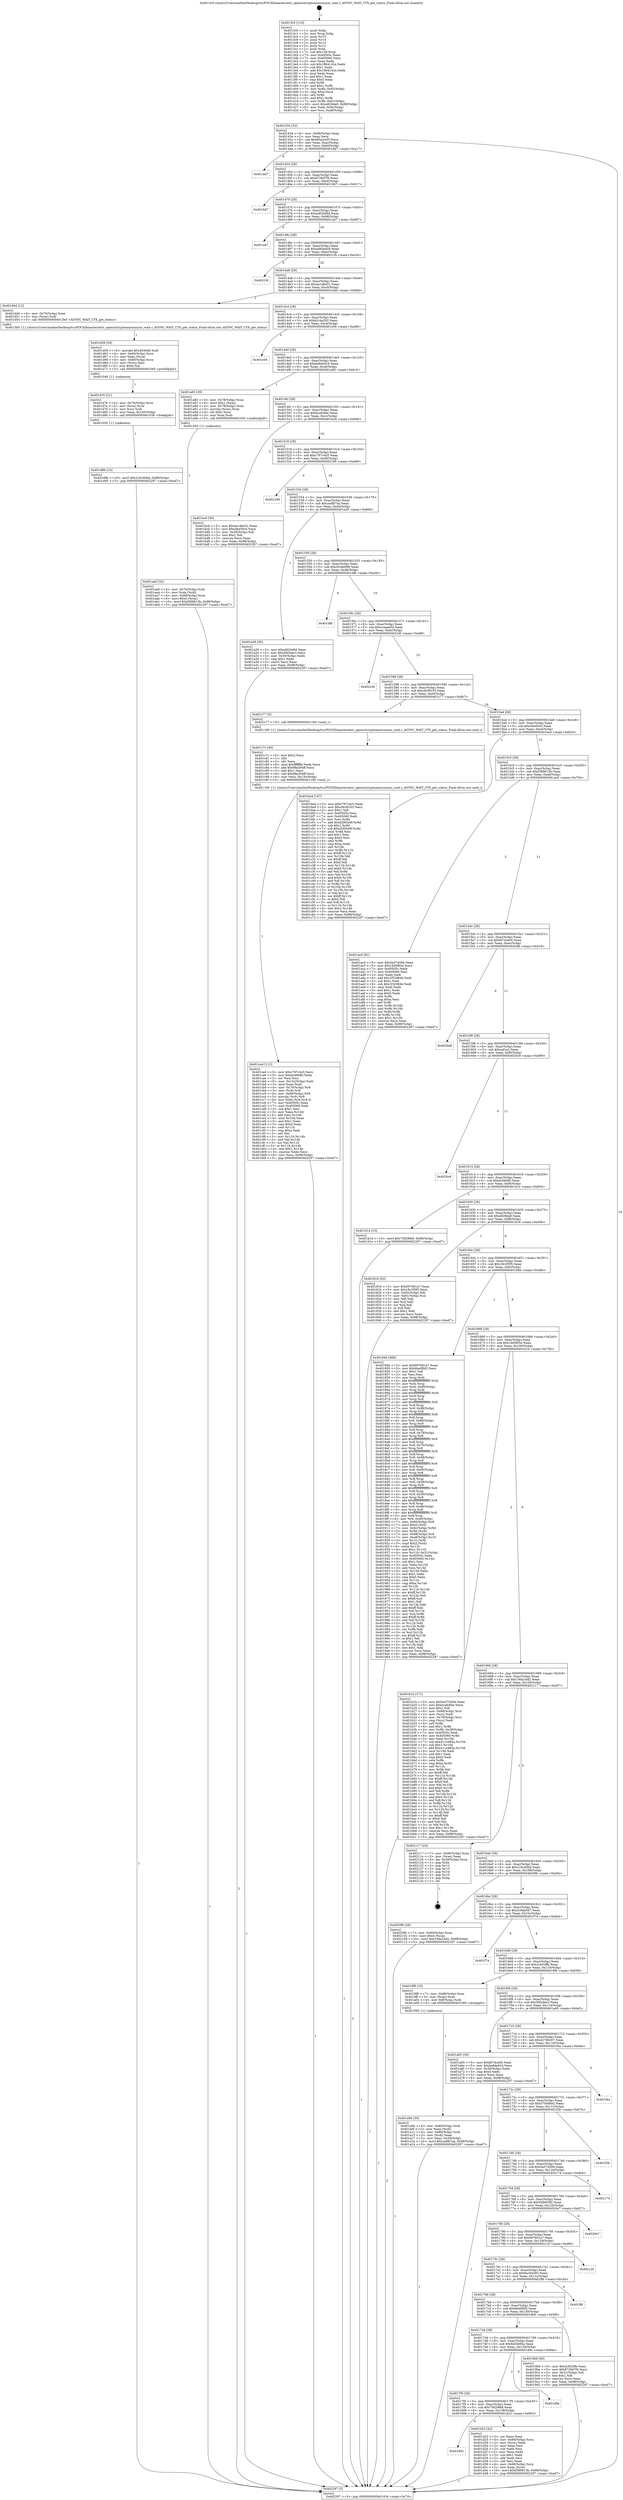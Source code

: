 digraph "0x4013c0" {
  label = "0x4013c0 (/mnt/c/Users/mathe/Desktop/tcc/POCII/binaries/extr_opensslcryptoasyncasync_wait.c_ASYNC_WAIT_CTX_get_status_Final-ollvm.out::main(0))"
  labelloc = "t"
  node[shape=record]

  Entry [label="",width=0.3,height=0.3,shape=circle,fillcolor=black,style=filled]
  "0x401434" [label="{
     0x401434 [32]\l
     | [instrs]\l
     &nbsp;&nbsp;0x401434 \<+6\>: mov -0x98(%rbp),%eax\l
     &nbsp;&nbsp;0x40143a \<+2\>: mov %eax,%ecx\l
     &nbsp;&nbsp;0x40143c \<+6\>: sub $0x80a2cef3,%ecx\l
     &nbsp;&nbsp;0x401442 \<+6\>: mov %eax,-0xac(%rbp)\l
     &nbsp;&nbsp;0x401448 \<+6\>: mov %ecx,-0xb0(%rbp)\l
     &nbsp;&nbsp;0x40144e \<+6\>: je 0000000000401dd7 \<main+0xa17\>\l
  }"]
  "0x401dd7" [label="{
     0x401dd7\l
  }", style=dashed]
  "0x401454" [label="{
     0x401454 [28]\l
     | [instrs]\l
     &nbsp;&nbsp;0x401454 \<+5\>: jmp 0000000000401459 \<main+0x99\>\l
     &nbsp;&nbsp;0x401459 \<+6\>: mov -0xac(%rbp),%eax\l
     &nbsp;&nbsp;0x40145f \<+5\>: sub $0x8728d7f4,%eax\l
     &nbsp;&nbsp;0x401464 \<+6\>: mov %eax,-0xb4(%rbp)\l
     &nbsp;&nbsp;0x40146a \<+6\>: je 00000000004019d7 \<main+0x617\>\l
  }"]
  Exit [label="",width=0.3,height=0.3,shape=circle,fillcolor=black,style=filled,peripheries=2]
  "0x4019d7" [label="{
     0x4019d7\l
  }", style=dashed]
  "0x401470" [label="{
     0x401470 [28]\l
     | [instrs]\l
     &nbsp;&nbsp;0x401470 \<+5\>: jmp 0000000000401475 \<main+0xb5\>\l
     &nbsp;&nbsp;0x401475 \<+6\>: mov -0xac(%rbp),%eax\l
     &nbsp;&nbsp;0x40147b \<+5\>: sub $0xa4f20d9d,%eax\l
     &nbsp;&nbsp;0x401480 \<+6\>: mov %eax,-0xb8(%rbp)\l
     &nbsp;&nbsp;0x401486 \<+6\>: je 0000000000401a47 \<main+0x687\>\l
  }"]
  "0x401d8b" [label="{
     0x401d8b [15]\l
     | [instrs]\l
     &nbsp;&nbsp;0x401d8b \<+10\>: movl $0x216c46bd,-0x98(%rbp)\l
     &nbsp;&nbsp;0x401d95 \<+5\>: jmp 0000000000402297 \<main+0xed7\>\l
  }"]
  "0x401a47" [label="{
     0x401a47\l
  }", style=dashed]
  "0x40148c" [label="{
     0x40148c [28]\l
     | [instrs]\l
     &nbsp;&nbsp;0x40148c \<+5\>: jmp 0000000000401491 \<main+0xd1\>\l
     &nbsp;&nbsp;0x401491 \<+6\>: mov -0xac(%rbp),%eax\l
     &nbsp;&nbsp;0x401497 \<+5\>: sub $0xad93e4c9,%eax\l
     &nbsp;&nbsp;0x40149c \<+6\>: mov %eax,-0xbc(%rbp)\l
     &nbsp;&nbsp;0x4014a2 \<+6\>: je 00000000004021f4 \<main+0xe34\>\l
  }"]
  "0x401d76" [label="{
     0x401d76 [21]\l
     | [instrs]\l
     &nbsp;&nbsp;0x401d76 \<+4\>: mov -0x70(%rbp),%rcx\l
     &nbsp;&nbsp;0x401d7a \<+3\>: mov (%rcx),%rcx\l
     &nbsp;&nbsp;0x401d7d \<+3\>: mov %rcx,%rdi\l
     &nbsp;&nbsp;0x401d80 \<+6\>: mov %eax,-0x140(%rbp)\l
     &nbsp;&nbsp;0x401d86 \<+5\>: call 0000000000401030 \<free@plt\>\l
     | [calls]\l
     &nbsp;&nbsp;0x401030 \{1\} (unknown)\l
  }"]
  "0x4021f4" [label="{
     0x4021f4\l
  }", style=dashed]
  "0x4014a8" [label="{
     0x4014a8 [28]\l
     | [instrs]\l
     &nbsp;&nbsp;0x4014a8 \<+5\>: jmp 00000000004014ad \<main+0xed\>\l
     &nbsp;&nbsp;0x4014ad \<+6\>: mov -0xac(%rbp),%eax\l
     &nbsp;&nbsp;0x4014b3 \<+5\>: sub $0xae1dbe51,%eax\l
     &nbsp;&nbsp;0x4014b8 \<+6\>: mov %eax,-0xc0(%rbp)\l
     &nbsp;&nbsp;0x4014be \<+6\>: je 0000000000401d4d \<main+0x98d\>\l
  }"]
  "0x401d59" [label="{
     0x401d59 [29]\l
     | [instrs]\l
     &nbsp;&nbsp;0x401d59 \<+10\>: movabs $0x4030d6,%rdi\l
     &nbsp;&nbsp;0x401d63 \<+4\>: mov -0x60(%rbp),%rcx\l
     &nbsp;&nbsp;0x401d67 \<+2\>: mov %eax,(%rcx)\l
     &nbsp;&nbsp;0x401d69 \<+4\>: mov -0x60(%rbp),%rcx\l
     &nbsp;&nbsp;0x401d6d \<+2\>: mov (%rcx),%esi\l
     &nbsp;&nbsp;0x401d6f \<+2\>: mov $0x0,%al\l
     &nbsp;&nbsp;0x401d71 \<+5\>: call 0000000000401040 \<printf@plt\>\l
     | [calls]\l
     &nbsp;&nbsp;0x401040 \{1\} (unknown)\l
  }"]
  "0x401d4d" [label="{
     0x401d4d [12]\l
     | [instrs]\l
     &nbsp;&nbsp;0x401d4d \<+4\>: mov -0x70(%rbp),%rax\l
     &nbsp;&nbsp;0x401d51 \<+3\>: mov (%rax),%rdi\l
     &nbsp;&nbsp;0x401d54 \<+5\>: call 00000000004013b0 \<ASYNC_WAIT_CTX_get_status\>\l
     | [calls]\l
     &nbsp;&nbsp;0x4013b0 \{1\} (/mnt/c/Users/mathe/Desktop/tcc/POCII/binaries/extr_opensslcryptoasyncasync_wait.c_ASYNC_WAIT_CTX_get_status_Final-ollvm.out::ASYNC_WAIT_CTX_get_status)\l
  }"]
  "0x4014c4" [label="{
     0x4014c4 [28]\l
     | [instrs]\l
     &nbsp;&nbsp;0x4014c4 \<+5\>: jmp 00000000004014c9 \<main+0x109\>\l
     &nbsp;&nbsp;0x4014c9 \<+6\>: mov -0xac(%rbp),%eax\l
     &nbsp;&nbsp;0x4014cf \<+5\>: sub $0xb2c4a202,%eax\l
     &nbsp;&nbsp;0x4014d4 \<+6\>: mov %eax,-0xc4(%rbp)\l
     &nbsp;&nbsp;0x4014da \<+6\>: je 0000000000401e56 \<main+0xa96\>\l
  }"]
  "0x40180c" [label="{
     0x40180c\l
  }", style=dashed]
  "0x401e56" [label="{
     0x401e56\l
  }", style=dashed]
  "0x4014e0" [label="{
     0x4014e0 [28]\l
     | [instrs]\l
     &nbsp;&nbsp;0x4014e0 \<+5\>: jmp 00000000004014e5 \<main+0x125\>\l
     &nbsp;&nbsp;0x4014e5 \<+6\>: mov -0xac(%rbp),%eax\l
     &nbsp;&nbsp;0x4014eb \<+5\>: sub $0xba8de91b,%eax\l
     &nbsp;&nbsp;0x4014f0 \<+6\>: mov %eax,-0xc8(%rbp)\l
     &nbsp;&nbsp;0x4014f6 \<+6\>: je 0000000000401a83 \<main+0x6c3\>\l
  }"]
  "0x401d23" [label="{
     0x401d23 [42]\l
     | [instrs]\l
     &nbsp;&nbsp;0x401d23 \<+2\>: xor %eax,%eax\l
     &nbsp;&nbsp;0x401d25 \<+4\>: mov -0x68(%rbp),%rcx\l
     &nbsp;&nbsp;0x401d29 \<+2\>: mov (%rcx),%edx\l
     &nbsp;&nbsp;0x401d2b \<+2\>: mov %eax,%esi\l
     &nbsp;&nbsp;0x401d2d \<+2\>: sub %edx,%esi\l
     &nbsp;&nbsp;0x401d2f \<+2\>: mov %eax,%edx\l
     &nbsp;&nbsp;0x401d31 \<+3\>: sub $0x1,%edx\l
     &nbsp;&nbsp;0x401d34 \<+2\>: add %edx,%esi\l
     &nbsp;&nbsp;0x401d36 \<+2\>: sub %esi,%eax\l
     &nbsp;&nbsp;0x401d38 \<+4\>: mov -0x68(%rbp),%rcx\l
     &nbsp;&nbsp;0x401d3c \<+2\>: mov %eax,(%rcx)\l
     &nbsp;&nbsp;0x401d3e \<+10\>: movl $0xf389813b,-0x98(%rbp)\l
     &nbsp;&nbsp;0x401d48 \<+5\>: jmp 0000000000402297 \<main+0xed7\>\l
  }"]
  "0x401a83" [label="{
     0x401a83 [29]\l
     | [instrs]\l
     &nbsp;&nbsp;0x401a83 \<+4\>: mov -0x78(%rbp),%rax\l
     &nbsp;&nbsp;0x401a87 \<+6\>: movl $0x1,(%rax)\l
     &nbsp;&nbsp;0x401a8d \<+4\>: mov -0x78(%rbp),%rax\l
     &nbsp;&nbsp;0x401a91 \<+3\>: movslq (%rax),%rax\l
     &nbsp;&nbsp;0x401a94 \<+4\>: shl $0x2,%rax\l
     &nbsp;&nbsp;0x401a98 \<+3\>: mov %rax,%rdi\l
     &nbsp;&nbsp;0x401a9b \<+5\>: call 0000000000401050 \<malloc@plt\>\l
     | [calls]\l
     &nbsp;&nbsp;0x401050 \{1\} (unknown)\l
  }"]
  "0x4014fc" [label="{
     0x4014fc [28]\l
     | [instrs]\l
     &nbsp;&nbsp;0x4014fc \<+5\>: jmp 0000000000401501 \<main+0x141\>\l
     &nbsp;&nbsp;0x401501 \<+6\>: mov -0xac(%rbp),%eax\l
     &nbsp;&nbsp;0x401507 \<+5\>: sub $0xbcafc6be,%eax\l
     &nbsp;&nbsp;0x40150c \<+6\>: mov %eax,-0xcc(%rbp)\l
     &nbsp;&nbsp;0x401512 \<+6\>: je 0000000000401bc6 \<main+0x806\>\l
  }"]
  "0x4017f0" [label="{
     0x4017f0 [28]\l
     | [instrs]\l
     &nbsp;&nbsp;0x4017f0 \<+5\>: jmp 00000000004017f5 \<main+0x435\>\l
     &nbsp;&nbsp;0x4017f5 \<+6\>: mov -0xac(%rbp),%eax\l
     &nbsp;&nbsp;0x4017fb \<+5\>: sub $0x75829fe8,%eax\l
     &nbsp;&nbsp;0x401800 \<+6\>: mov %eax,-0x138(%rbp)\l
     &nbsp;&nbsp;0x401806 \<+6\>: je 0000000000401d23 \<main+0x963\>\l
  }"]
  "0x401bc6" [label="{
     0x401bc6 [30]\l
     | [instrs]\l
     &nbsp;&nbsp;0x401bc6 \<+5\>: mov $0xae1dbe51,%eax\l
     &nbsp;&nbsp;0x401bcb \<+5\>: mov $0xcfee50c0,%ecx\l
     &nbsp;&nbsp;0x401bd0 \<+3\>: mov -0x29(%rbp),%dl\l
     &nbsp;&nbsp;0x401bd3 \<+3\>: test $0x1,%dl\l
     &nbsp;&nbsp;0x401bd6 \<+3\>: cmovne %ecx,%eax\l
     &nbsp;&nbsp;0x401bd9 \<+6\>: mov %eax,-0x98(%rbp)\l
     &nbsp;&nbsp;0x401bdf \<+5\>: jmp 0000000000402297 \<main+0xed7\>\l
  }"]
  "0x401518" [label="{
     0x401518 [28]\l
     | [instrs]\l
     &nbsp;&nbsp;0x401518 \<+5\>: jmp 000000000040151d \<main+0x15d\>\l
     &nbsp;&nbsp;0x40151d \<+6\>: mov -0xac(%rbp),%eax\l
     &nbsp;&nbsp;0x401523 \<+5\>: sub $0xc767c4c5,%eax\l
     &nbsp;&nbsp;0x401528 \<+6\>: mov %eax,-0xd0(%rbp)\l
     &nbsp;&nbsp;0x40152e \<+6\>: je 0000000000402199 \<main+0xdd9\>\l
  }"]
  "0x401d9a" [label="{
     0x401d9a\l
  }", style=dashed]
  "0x402199" [label="{
     0x402199\l
  }", style=dashed]
  "0x401534" [label="{
     0x401534 [28]\l
     | [instrs]\l
     &nbsp;&nbsp;0x401534 \<+5\>: jmp 0000000000401539 \<main+0x179\>\l
     &nbsp;&nbsp;0x401539 \<+6\>: mov -0xac(%rbp),%eax\l
     &nbsp;&nbsp;0x40153f \<+5\>: sub $0xcadfb7aa,%eax\l
     &nbsp;&nbsp;0x401544 \<+6\>: mov %eax,-0xd4(%rbp)\l
     &nbsp;&nbsp;0x40154a \<+6\>: je 0000000000401a29 \<main+0x669\>\l
  }"]
  "0x401ca4" [label="{
     0x401ca4 [112]\l
     | [instrs]\l
     &nbsp;&nbsp;0x401ca4 \<+5\>: mov $0xc767c4c5,%ecx\l
     &nbsp;&nbsp;0x401ca9 \<+5\>: mov $0xdc49e80,%edx\l
     &nbsp;&nbsp;0x401cae \<+2\>: xor %esi,%esi\l
     &nbsp;&nbsp;0x401cb0 \<+6\>: mov -0x13c(%rbp),%edi\l
     &nbsp;&nbsp;0x401cb6 \<+3\>: imul %eax,%edi\l
     &nbsp;&nbsp;0x401cb9 \<+4\>: mov -0x70(%rbp),%r8\l
     &nbsp;&nbsp;0x401cbd \<+3\>: mov (%r8),%r8\l
     &nbsp;&nbsp;0x401cc0 \<+4\>: mov -0x68(%rbp),%r9\l
     &nbsp;&nbsp;0x401cc4 \<+3\>: movslq (%r9),%r9\l
     &nbsp;&nbsp;0x401cc7 \<+4\>: mov %edi,(%r8,%r9,4)\l
     &nbsp;&nbsp;0x401ccb \<+7\>: mov 0x40505c,%eax\l
     &nbsp;&nbsp;0x401cd2 \<+7\>: mov 0x405060,%edi\l
     &nbsp;&nbsp;0x401cd9 \<+3\>: sub $0x1,%esi\l
     &nbsp;&nbsp;0x401cdc \<+3\>: mov %eax,%r10d\l
     &nbsp;&nbsp;0x401cdf \<+3\>: add %esi,%r10d\l
     &nbsp;&nbsp;0x401ce2 \<+4\>: imul %r10d,%eax\l
     &nbsp;&nbsp;0x401ce6 \<+3\>: and $0x1,%eax\l
     &nbsp;&nbsp;0x401ce9 \<+3\>: cmp $0x0,%eax\l
     &nbsp;&nbsp;0x401cec \<+4\>: sete %r11b\l
     &nbsp;&nbsp;0x401cf0 \<+3\>: cmp $0xa,%edi\l
     &nbsp;&nbsp;0x401cf3 \<+3\>: setl %bl\l
     &nbsp;&nbsp;0x401cf6 \<+3\>: mov %r11b,%r14b\l
     &nbsp;&nbsp;0x401cf9 \<+3\>: and %bl,%r14b\l
     &nbsp;&nbsp;0x401cfc \<+3\>: xor %bl,%r11b\l
     &nbsp;&nbsp;0x401cff \<+3\>: or %r11b,%r14b\l
     &nbsp;&nbsp;0x401d02 \<+4\>: test $0x1,%r14b\l
     &nbsp;&nbsp;0x401d06 \<+3\>: cmovne %edx,%ecx\l
     &nbsp;&nbsp;0x401d09 \<+6\>: mov %ecx,-0x98(%rbp)\l
     &nbsp;&nbsp;0x401d0f \<+5\>: jmp 0000000000402297 \<main+0xed7\>\l
  }"]
  "0x401a29" [label="{
     0x401a29 [30]\l
     | [instrs]\l
     &nbsp;&nbsp;0x401a29 \<+5\>: mov $0xa4f20d9d,%eax\l
     &nbsp;&nbsp;0x401a2e \<+5\>: mov $0x3fd2dac3,%ecx\l
     &nbsp;&nbsp;0x401a33 \<+3\>: mov -0x30(%rbp),%edx\l
     &nbsp;&nbsp;0x401a36 \<+3\>: cmp $0x1,%edx\l
     &nbsp;&nbsp;0x401a39 \<+3\>: cmovl %ecx,%eax\l
     &nbsp;&nbsp;0x401a3c \<+6\>: mov %eax,-0x98(%rbp)\l
     &nbsp;&nbsp;0x401a42 \<+5\>: jmp 0000000000402297 \<main+0xed7\>\l
  }"]
  "0x401550" [label="{
     0x401550 [28]\l
     | [instrs]\l
     &nbsp;&nbsp;0x401550 \<+5\>: jmp 0000000000401555 \<main+0x195\>\l
     &nbsp;&nbsp;0x401555 \<+6\>: mov -0xac(%rbp),%eax\l
     &nbsp;&nbsp;0x40155b \<+5\>: sub $0xcb3ab098,%eax\l
     &nbsp;&nbsp;0x401560 \<+6\>: mov %eax,-0xd8(%rbp)\l
     &nbsp;&nbsp;0x401566 \<+6\>: je 0000000000401dfb \<main+0xa3b\>\l
  }"]
  "0x401c7c" [label="{
     0x401c7c [40]\l
     | [instrs]\l
     &nbsp;&nbsp;0x401c7c \<+5\>: mov $0x2,%ecx\l
     &nbsp;&nbsp;0x401c81 \<+1\>: cltd\l
     &nbsp;&nbsp;0x401c82 \<+2\>: idiv %ecx\l
     &nbsp;&nbsp;0x401c84 \<+6\>: imul $0xfffffffe,%edx,%ecx\l
     &nbsp;&nbsp;0x401c8a \<+6\>: add $0x98a304ff,%ecx\l
     &nbsp;&nbsp;0x401c90 \<+3\>: add $0x1,%ecx\l
     &nbsp;&nbsp;0x401c93 \<+6\>: sub $0x98a304ff,%ecx\l
     &nbsp;&nbsp;0x401c99 \<+6\>: mov %ecx,-0x13c(%rbp)\l
     &nbsp;&nbsp;0x401c9f \<+5\>: call 0000000000401160 \<next_i\>\l
     | [calls]\l
     &nbsp;&nbsp;0x401160 \{1\} (/mnt/c/Users/mathe/Desktop/tcc/POCII/binaries/extr_opensslcryptoasyncasync_wait.c_ASYNC_WAIT_CTX_get_status_Final-ollvm.out::next_i)\l
  }"]
  "0x401dfb" [label="{
     0x401dfb\l
  }", style=dashed]
  "0x40156c" [label="{
     0x40156c [28]\l
     | [instrs]\l
     &nbsp;&nbsp;0x40156c \<+5\>: jmp 0000000000401571 \<main+0x1b1\>\l
     &nbsp;&nbsp;0x401571 \<+6\>: mov -0xac(%rbp),%eax\l
     &nbsp;&nbsp;0x401577 \<+5\>: sub $0xccaaae54,%eax\l
     &nbsp;&nbsp;0x40157c \<+6\>: mov %eax,-0xdc(%rbp)\l
     &nbsp;&nbsp;0x401582 \<+6\>: je 000000000040224f \<main+0xe8f\>\l
  }"]
  "0x401aa0" [label="{
     0x401aa0 [32]\l
     | [instrs]\l
     &nbsp;&nbsp;0x401aa0 \<+4\>: mov -0x70(%rbp),%rdi\l
     &nbsp;&nbsp;0x401aa4 \<+3\>: mov %rax,(%rdi)\l
     &nbsp;&nbsp;0x401aa7 \<+4\>: mov -0x68(%rbp),%rax\l
     &nbsp;&nbsp;0x401aab \<+6\>: movl $0x0,(%rax)\l
     &nbsp;&nbsp;0x401ab1 \<+10\>: movl $0xf389813b,-0x98(%rbp)\l
     &nbsp;&nbsp;0x401abb \<+5\>: jmp 0000000000402297 \<main+0xed7\>\l
  }"]
  "0x40224f" [label="{
     0x40224f\l
  }", style=dashed]
  "0x401588" [label="{
     0x401588 [28]\l
     | [instrs]\l
     &nbsp;&nbsp;0x401588 \<+5\>: jmp 000000000040158d \<main+0x1cd\>\l
     &nbsp;&nbsp;0x40158d \<+6\>: mov -0xac(%rbp),%eax\l
     &nbsp;&nbsp;0x401593 \<+5\>: sub $0xcfe39103,%eax\l
     &nbsp;&nbsp;0x401598 \<+6\>: mov %eax,-0xe0(%rbp)\l
     &nbsp;&nbsp;0x40159e \<+6\>: je 0000000000401c77 \<main+0x8b7\>\l
  }"]
  "0x401a0b" [label="{
     0x401a0b [30]\l
     | [instrs]\l
     &nbsp;&nbsp;0x401a0b \<+4\>: mov -0x80(%rbp),%rdi\l
     &nbsp;&nbsp;0x401a0f \<+2\>: mov %eax,(%rdi)\l
     &nbsp;&nbsp;0x401a11 \<+4\>: mov -0x80(%rbp),%rdi\l
     &nbsp;&nbsp;0x401a15 \<+2\>: mov (%rdi),%eax\l
     &nbsp;&nbsp;0x401a17 \<+3\>: mov %eax,-0x30(%rbp)\l
     &nbsp;&nbsp;0x401a1a \<+10\>: movl $0xcadfb7aa,-0x98(%rbp)\l
     &nbsp;&nbsp;0x401a24 \<+5\>: jmp 0000000000402297 \<main+0xed7\>\l
  }"]
  "0x401c77" [label="{
     0x401c77 [5]\l
     | [instrs]\l
     &nbsp;&nbsp;0x401c77 \<+5\>: call 0000000000401160 \<next_i\>\l
     | [calls]\l
     &nbsp;&nbsp;0x401160 \{1\} (/mnt/c/Users/mathe/Desktop/tcc/POCII/binaries/extr_opensslcryptoasyncasync_wait.c_ASYNC_WAIT_CTX_get_status_Final-ollvm.out::next_i)\l
  }"]
  "0x4015a4" [label="{
     0x4015a4 [28]\l
     | [instrs]\l
     &nbsp;&nbsp;0x4015a4 \<+5\>: jmp 00000000004015a9 \<main+0x1e9\>\l
     &nbsp;&nbsp;0x4015a9 \<+6\>: mov -0xac(%rbp),%eax\l
     &nbsp;&nbsp;0x4015af \<+5\>: sub $0xcfee50c0,%eax\l
     &nbsp;&nbsp;0x4015b4 \<+6\>: mov %eax,-0xe4(%rbp)\l
     &nbsp;&nbsp;0x4015ba \<+6\>: je 0000000000401be4 \<main+0x824\>\l
  }"]
  "0x4017d4" [label="{
     0x4017d4 [28]\l
     | [instrs]\l
     &nbsp;&nbsp;0x4017d4 \<+5\>: jmp 00000000004017d9 \<main+0x419\>\l
     &nbsp;&nbsp;0x4017d9 \<+6\>: mov -0xac(%rbp),%eax\l
     &nbsp;&nbsp;0x4017df \<+5\>: sub $0x6d2fe80a,%eax\l
     &nbsp;&nbsp;0x4017e4 \<+6\>: mov %eax,-0x134(%rbp)\l
     &nbsp;&nbsp;0x4017ea \<+6\>: je 0000000000401d9a \<main+0x9da\>\l
  }"]
  "0x401be4" [label="{
     0x401be4 [147]\l
     | [instrs]\l
     &nbsp;&nbsp;0x401be4 \<+5\>: mov $0xc767c4c5,%eax\l
     &nbsp;&nbsp;0x401be9 \<+5\>: mov $0xcfe39103,%ecx\l
     &nbsp;&nbsp;0x401bee \<+2\>: mov $0x1,%dl\l
     &nbsp;&nbsp;0x401bf0 \<+7\>: mov 0x40505c,%esi\l
     &nbsp;&nbsp;0x401bf7 \<+7\>: mov 0x405060,%edi\l
     &nbsp;&nbsp;0x401bfe \<+3\>: mov %esi,%r8d\l
     &nbsp;&nbsp;0x401c01 \<+7\>: add $0xd2f05e9f,%r8d\l
     &nbsp;&nbsp;0x401c08 \<+4\>: sub $0x1,%r8d\l
     &nbsp;&nbsp;0x401c0c \<+7\>: sub $0xd2f05e9f,%r8d\l
     &nbsp;&nbsp;0x401c13 \<+4\>: imul %r8d,%esi\l
     &nbsp;&nbsp;0x401c17 \<+3\>: and $0x1,%esi\l
     &nbsp;&nbsp;0x401c1a \<+3\>: cmp $0x0,%esi\l
     &nbsp;&nbsp;0x401c1d \<+4\>: sete %r9b\l
     &nbsp;&nbsp;0x401c21 \<+3\>: cmp $0xa,%edi\l
     &nbsp;&nbsp;0x401c24 \<+4\>: setl %r10b\l
     &nbsp;&nbsp;0x401c28 \<+3\>: mov %r9b,%r11b\l
     &nbsp;&nbsp;0x401c2b \<+4\>: xor $0xff,%r11b\l
     &nbsp;&nbsp;0x401c2f \<+3\>: mov %r10b,%bl\l
     &nbsp;&nbsp;0x401c32 \<+3\>: xor $0xff,%bl\l
     &nbsp;&nbsp;0x401c35 \<+3\>: xor $0x0,%dl\l
     &nbsp;&nbsp;0x401c38 \<+3\>: mov %r11b,%r14b\l
     &nbsp;&nbsp;0x401c3b \<+4\>: and $0x0,%r14b\l
     &nbsp;&nbsp;0x401c3f \<+3\>: and %dl,%r9b\l
     &nbsp;&nbsp;0x401c42 \<+3\>: mov %bl,%r15b\l
     &nbsp;&nbsp;0x401c45 \<+4\>: and $0x0,%r15b\l
     &nbsp;&nbsp;0x401c49 \<+3\>: and %dl,%r10b\l
     &nbsp;&nbsp;0x401c4c \<+3\>: or %r9b,%r14b\l
     &nbsp;&nbsp;0x401c4f \<+3\>: or %r10b,%r15b\l
     &nbsp;&nbsp;0x401c52 \<+3\>: xor %r15b,%r14b\l
     &nbsp;&nbsp;0x401c55 \<+3\>: or %bl,%r11b\l
     &nbsp;&nbsp;0x401c58 \<+4\>: xor $0xff,%r11b\l
     &nbsp;&nbsp;0x401c5c \<+3\>: or $0x0,%dl\l
     &nbsp;&nbsp;0x401c5f \<+3\>: and %dl,%r11b\l
     &nbsp;&nbsp;0x401c62 \<+3\>: or %r11b,%r14b\l
     &nbsp;&nbsp;0x401c65 \<+4\>: test $0x1,%r14b\l
     &nbsp;&nbsp;0x401c69 \<+3\>: cmovne %ecx,%eax\l
     &nbsp;&nbsp;0x401c6c \<+6\>: mov %eax,-0x98(%rbp)\l
     &nbsp;&nbsp;0x401c72 \<+5\>: jmp 0000000000402297 \<main+0xed7\>\l
  }"]
  "0x4015c0" [label="{
     0x4015c0 [28]\l
     | [instrs]\l
     &nbsp;&nbsp;0x4015c0 \<+5\>: jmp 00000000004015c5 \<main+0x205\>\l
     &nbsp;&nbsp;0x4015c5 \<+6\>: mov -0xac(%rbp),%eax\l
     &nbsp;&nbsp;0x4015cb \<+5\>: sub $0xf389813b,%eax\l
     &nbsp;&nbsp;0x4015d0 \<+6\>: mov %eax,-0xe8(%rbp)\l
     &nbsp;&nbsp;0x4015d6 \<+6\>: je 0000000000401ac0 \<main+0x700\>\l
  }"]
  "0x4019b9" [label="{
     0x4019b9 [30]\l
     | [instrs]\l
     &nbsp;&nbsp;0x4019b9 \<+5\>: mov $0x2cb02ffe,%eax\l
     &nbsp;&nbsp;0x4019be \<+5\>: mov $0x8728d7f4,%ecx\l
     &nbsp;&nbsp;0x4019c3 \<+3\>: mov -0x31(%rbp),%dl\l
     &nbsp;&nbsp;0x4019c6 \<+3\>: test $0x1,%dl\l
     &nbsp;&nbsp;0x4019c9 \<+3\>: cmovne %ecx,%eax\l
     &nbsp;&nbsp;0x4019cc \<+6\>: mov %eax,-0x98(%rbp)\l
     &nbsp;&nbsp;0x4019d2 \<+5\>: jmp 0000000000402297 \<main+0xed7\>\l
  }"]
  "0x401ac0" [label="{
     0x401ac0 [91]\l
     | [instrs]\l
     &nbsp;&nbsp;0x401ac0 \<+5\>: mov $0x5a574594,%eax\l
     &nbsp;&nbsp;0x401ac5 \<+5\>: mov $0x19d5f65e,%ecx\l
     &nbsp;&nbsp;0x401aca \<+7\>: mov 0x40505c,%edx\l
     &nbsp;&nbsp;0x401ad1 \<+7\>: mov 0x405060,%esi\l
     &nbsp;&nbsp;0x401ad8 \<+2\>: mov %edx,%edi\l
     &nbsp;&nbsp;0x401ada \<+6\>: add $0x1f32984b,%edi\l
     &nbsp;&nbsp;0x401ae0 \<+3\>: sub $0x1,%edi\l
     &nbsp;&nbsp;0x401ae3 \<+6\>: sub $0x1f32984b,%edi\l
     &nbsp;&nbsp;0x401ae9 \<+3\>: imul %edi,%edx\l
     &nbsp;&nbsp;0x401aec \<+3\>: and $0x1,%edx\l
     &nbsp;&nbsp;0x401aef \<+3\>: cmp $0x0,%edx\l
     &nbsp;&nbsp;0x401af2 \<+4\>: sete %r8b\l
     &nbsp;&nbsp;0x401af6 \<+3\>: cmp $0xa,%esi\l
     &nbsp;&nbsp;0x401af9 \<+4\>: setl %r9b\l
     &nbsp;&nbsp;0x401afd \<+3\>: mov %r8b,%r10b\l
     &nbsp;&nbsp;0x401b00 \<+3\>: and %r9b,%r10b\l
     &nbsp;&nbsp;0x401b03 \<+3\>: xor %r9b,%r8b\l
     &nbsp;&nbsp;0x401b06 \<+3\>: or %r8b,%r10b\l
     &nbsp;&nbsp;0x401b09 \<+4\>: test $0x1,%r10b\l
     &nbsp;&nbsp;0x401b0d \<+3\>: cmovne %ecx,%eax\l
     &nbsp;&nbsp;0x401b10 \<+6\>: mov %eax,-0x98(%rbp)\l
     &nbsp;&nbsp;0x401b16 \<+5\>: jmp 0000000000402297 \<main+0xed7\>\l
  }"]
  "0x4015dc" [label="{
     0x4015dc [28]\l
     | [instrs]\l
     &nbsp;&nbsp;0x4015dc \<+5\>: jmp 00000000004015e1 \<main+0x221\>\l
     &nbsp;&nbsp;0x4015e1 \<+6\>: mov -0xac(%rbp),%eax\l
     &nbsp;&nbsp;0x4015e7 \<+5\>: sub $0xfd7dca00,%eax\l
     &nbsp;&nbsp;0x4015ec \<+6\>: mov %eax,-0xec(%rbp)\l
     &nbsp;&nbsp;0x4015f2 \<+6\>: je 00000000004020d8 \<main+0xd18\>\l
  }"]
  "0x4017b8" [label="{
     0x4017b8 [28]\l
     | [instrs]\l
     &nbsp;&nbsp;0x4017b8 \<+5\>: jmp 00000000004017bd \<main+0x3fd\>\l
     &nbsp;&nbsp;0x4017bd \<+6\>: mov -0xac(%rbp),%eax\l
     &nbsp;&nbsp;0x4017c3 \<+5\>: sub $0x6be0fbf2,%eax\l
     &nbsp;&nbsp;0x4017c8 \<+6\>: mov %eax,-0x130(%rbp)\l
     &nbsp;&nbsp;0x4017ce \<+6\>: je 00000000004019b9 \<main+0x5f9\>\l
  }"]
  "0x4020d8" [label="{
     0x4020d8\l
  }", style=dashed]
  "0x4015f8" [label="{
     0x4015f8 [28]\l
     | [instrs]\l
     &nbsp;&nbsp;0x4015f8 \<+5\>: jmp 00000000004015fd \<main+0x23d\>\l
     &nbsp;&nbsp;0x4015fd \<+6\>: mov -0xac(%rbp),%eax\l
     &nbsp;&nbsp;0x401603 \<+5\>: sub $0xcaf1a2,%eax\l
     &nbsp;&nbsp;0x401608 \<+6\>: mov %eax,-0xf0(%rbp)\l
     &nbsp;&nbsp;0x40160e \<+6\>: je 00000000004020c9 \<main+0xd09\>\l
  }"]
  "0x401ffd" [label="{
     0x401ffd\l
  }", style=dashed]
  "0x4020c9" [label="{
     0x4020c9\l
  }", style=dashed]
  "0x401614" [label="{
     0x401614 [28]\l
     | [instrs]\l
     &nbsp;&nbsp;0x401614 \<+5\>: jmp 0000000000401619 \<main+0x259\>\l
     &nbsp;&nbsp;0x401619 \<+6\>: mov -0xac(%rbp),%eax\l
     &nbsp;&nbsp;0x40161f \<+5\>: sub $0xdc49e80,%eax\l
     &nbsp;&nbsp;0x401624 \<+6\>: mov %eax,-0xf4(%rbp)\l
     &nbsp;&nbsp;0x40162a \<+6\>: je 0000000000401d14 \<main+0x954\>\l
  }"]
  "0x40179c" [label="{
     0x40179c [28]\l
     | [instrs]\l
     &nbsp;&nbsp;0x40179c \<+5\>: jmp 00000000004017a1 \<main+0x3e1\>\l
     &nbsp;&nbsp;0x4017a1 \<+6\>: mov -0xac(%rbp),%eax\l
     &nbsp;&nbsp;0x4017a7 \<+5\>: sub $0x6a30a565,%eax\l
     &nbsp;&nbsp;0x4017ac \<+6\>: mov %eax,-0x12c(%rbp)\l
     &nbsp;&nbsp;0x4017b2 \<+6\>: je 0000000000401ffd \<main+0xc3d\>\l
  }"]
  "0x401d14" [label="{
     0x401d14 [15]\l
     | [instrs]\l
     &nbsp;&nbsp;0x401d14 \<+10\>: movl $0x75829fe8,-0x98(%rbp)\l
     &nbsp;&nbsp;0x401d1e \<+5\>: jmp 0000000000402297 \<main+0xed7\>\l
  }"]
  "0x401630" [label="{
     0x401630 [28]\l
     | [instrs]\l
     &nbsp;&nbsp;0x401630 \<+5\>: jmp 0000000000401635 \<main+0x275\>\l
     &nbsp;&nbsp;0x401635 \<+6\>: mov -0xac(%rbp),%eax\l
     &nbsp;&nbsp;0x40163b \<+5\>: sub $0xe828da9,%eax\l
     &nbsp;&nbsp;0x401640 \<+6\>: mov %eax,-0xf8(%rbp)\l
     &nbsp;&nbsp;0x401646 \<+6\>: je 0000000000401816 \<main+0x456\>\l
  }"]
  "0x40212f" [label="{
     0x40212f\l
  }", style=dashed]
  "0x401816" [label="{
     0x401816 [53]\l
     | [instrs]\l
     &nbsp;&nbsp;0x401816 \<+5\>: mov $0x697681a7,%eax\l
     &nbsp;&nbsp;0x40181b \<+5\>: mov $0x18c3f5f5,%ecx\l
     &nbsp;&nbsp;0x401820 \<+6\>: mov -0x92(%rbp),%dl\l
     &nbsp;&nbsp;0x401826 \<+7\>: mov -0x91(%rbp),%sil\l
     &nbsp;&nbsp;0x40182d \<+3\>: mov %dl,%dil\l
     &nbsp;&nbsp;0x401830 \<+3\>: and %sil,%dil\l
     &nbsp;&nbsp;0x401833 \<+3\>: xor %sil,%dl\l
     &nbsp;&nbsp;0x401836 \<+3\>: or %dl,%dil\l
     &nbsp;&nbsp;0x401839 \<+4\>: test $0x1,%dil\l
     &nbsp;&nbsp;0x40183d \<+3\>: cmovne %ecx,%eax\l
     &nbsp;&nbsp;0x401840 \<+6\>: mov %eax,-0x98(%rbp)\l
     &nbsp;&nbsp;0x401846 \<+5\>: jmp 0000000000402297 \<main+0xed7\>\l
  }"]
  "0x40164c" [label="{
     0x40164c [28]\l
     | [instrs]\l
     &nbsp;&nbsp;0x40164c \<+5\>: jmp 0000000000401651 \<main+0x291\>\l
     &nbsp;&nbsp;0x401651 \<+6\>: mov -0xac(%rbp),%eax\l
     &nbsp;&nbsp;0x401657 \<+5\>: sub $0x18c3f5f5,%eax\l
     &nbsp;&nbsp;0x40165c \<+6\>: mov %eax,-0xfc(%rbp)\l
     &nbsp;&nbsp;0x401662 \<+6\>: je 000000000040184b \<main+0x48b\>\l
  }"]
  "0x402297" [label="{
     0x402297 [5]\l
     | [instrs]\l
     &nbsp;&nbsp;0x402297 \<+5\>: jmp 0000000000401434 \<main+0x74\>\l
  }"]
  "0x4013c0" [label="{
     0x4013c0 [116]\l
     | [instrs]\l
     &nbsp;&nbsp;0x4013c0 \<+1\>: push %rbp\l
     &nbsp;&nbsp;0x4013c1 \<+3\>: mov %rsp,%rbp\l
     &nbsp;&nbsp;0x4013c4 \<+2\>: push %r15\l
     &nbsp;&nbsp;0x4013c6 \<+2\>: push %r14\l
     &nbsp;&nbsp;0x4013c8 \<+2\>: push %r13\l
     &nbsp;&nbsp;0x4013ca \<+2\>: push %r12\l
     &nbsp;&nbsp;0x4013cc \<+1\>: push %rbx\l
     &nbsp;&nbsp;0x4013cd \<+7\>: sub $0x158,%rsp\l
     &nbsp;&nbsp;0x4013d4 \<+7\>: mov 0x40505c,%eax\l
     &nbsp;&nbsp;0x4013db \<+7\>: mov 0x405060,%ecx\l
     &nbsp;&nbsp;0x4013e2 \<+2\>: mov %eax,%edx\l
     &nbsp;&nbsp;0x4013e4 \<+6\>: sub $0x1864142e,%edx\l
     &nbsp;&nbsp;0x4013ea \<+3\>: sub $0x1,%edx\l
     &nbsp;&nbsp;0x4013ed \<+6\>: add $0x1864142e,%edx\l
     &nbsp;&nbsp;0x4013f3 \<+3\>: imul %edx,%eax\l
     &nbsp;&nbsp;0x4013f6 \<+3\>: and $0x1,%eax\l
     &nbsp;&nbsp;0x4013f9 \<+3\>: cmp $0x0,%eax\l
     &nbsp;&nbsp;0x4013fc \<+4\>: sete %r8b\l
     &nbsp;&nbsp;0x401400 \<+4\>: and $0x1,%r8b\l
     &nbsp;&nbsp;0x401404 \<+7\>: mov %r8b,-0x92(%rbp)\l
     &nbsp;&nbsp;0x40140b \<+3\>: cmp $0xa,%ecx\l
     &nbsp;&nbsp;0x40140e \<+4\>: setl %r8b\l
     &nbsp;&nbsp;0x401412 \<+4\>: and $0x1,%r8b\l
     &nbsp;&nbsp;0x401416 \<+7\>: mov %r8b,-0x91(%rbp)\l
     &nbsp;&nbsp;0x40141d \<+10\>: movl $0xe828da9,-0x98(%rbp)\l
     &nbsp;&nbsp;0x401427 \<+6\>: mov %edi,-0x9c(%rbp)\l
     &nbsp;&nbsp;0x40142d \<+7\>: mov %rsi,-0xa8(%rbp)\l
  }"]
  "0x401780" [label="{
     0x401780 [28]\l
     | [instrs]\l
     &nbsp;&nbsp;0x401780 \<+5\>: jmp 0000000000401785 \<main+0x3c5\>\l
     &nbsp;&nbsp;0x401785 \<+6\>: mov -0xac(%rbp),%eax\l
     &nbsp;&nbsp;0x40178b \<+5\>: sub $0x697681a7,%eax\l
     &nbsp;&nbsp;0x401790 \<+6\>: mov %eax,-0x128(%rbp)\l
     &nbsp;&nbsp;0x401796 \<+6\>: je 000000000040212f \<main+0xd6f\>\l
  }"]
  "0x40184b" [label="{
     0x40184b [366]\l
     | [instrs]\l
     &nbsp;&nbsp;0x40184b \<+5\>: mov $0x697681a7,%eax\l
     &nbsp;&nbsp;0x401850 \<+5\>: mov $0x6be0fbf2,%ecx\l
     &nbsp;&nbsp;0x401855 \<+2\>: mov $0x1,%dl\l
     &nbsp;&nbsp;0x401857 \<+2\>: xor %esi,%esi\l
     &nbsp;&nbsp;0x401859 \<+3\>: mov %rsp,%rdi\l
     &nbsp;&nbsp;0x40185c \<+4\>: add $0xfffffffffffffff0,%rdi\l
     &nbsp;&nbsp;0x401860 \<+3\>: mov %rdi,%rsp\l
     &nbsp;&nbsp;0x401863 \<+7\>: mov %rdi,-0x90(%rbp)\l
     &nbsp;&nbsp;0x40186a \<+3\>: mov %rsp,%rdi\l
     &nbsp;&nbsp;0x40186d \<+4\>: add $0xfffffffffffffff0,%rdi\l
     &nbsp;&nbsp;0x401871 \<+3\>: mov %rdi,%rsp\l
     &nbsp;&nbsp;0x401874 \<+3\>: mov %rsp,%r8\l
     &nbsp;&nbsp;0x401877 \<+4\>: add $0xfffffffffffffff0,%r8\l
     &nbsp;&nbsp;0x40187b \<+3\>: mov %r8,%rsp\l
     &nbsp;&nbsp;0x40187e \<+7\>: mov %r8,-0x88(%rbp)\l
     &nbsp;&nbsp;0x401885 \<+3\>: mov %rsp,%r8\l
     &nbsp;&nbsp;0x401888 \<+4\>: add $0xfffffffffffffff0,%r8\l
     &nbsp;&nbsp;0x40188c \<+3\>: mov %r8,%rsp\l
     &nbsp;&nbsp;0x40188f \<+4\>: mov %r8,-0x80(%rbp)\l
     &nbsp;&nbsp;0x401893 \<+3\>: mov %rsp,%r8\l
     &nbsp;&nbsp;0x401896 \<+4\>: add $0xfffffffffffffff0,%r8\l
     &nbsp;&nbsp;0x40189a \<+3\>: mov %r8,%rsp\l
     &nbsp;&nbsp;0x40189d \<+4\>: mov %r8,-0x78(%rbp)\l
     &nbsp;&nbsp;0x4018a1 \<+3\>: mov %rsp,%r8\l
     &nbsp;&nbsp;0x4018a4 \<+4\>: add $0xfffffffffffffff0,%r8\l
     &nbsp;&nbsp;0x4018a8 \<+3\>: mov %r8,%rsp\l
     &nbsp;&nbsp;0x4018ab \<+4\>: mov %r8,-0x70(%rbp)\l
     &nbsp;&nbsp;0x4018af \<+3\>: mov %rsp,%r8\l
     &nbsp;&nbsp;0x4018b2 \<+4\>: add $0xfffffffffffffff0,%r8\l
     &nbsp;&nbsp;0x4018b6 \<+3\>: mov %r8,%rsp\l
     &nbsp;&nbsp;0x4018b9 \<+4\>: mov %r8,-0x68(%rbp)\l
     &nbsp;&nbsp;0x4018bd \<+3\>: mov %rsp,%r8\l
     &nbsp;&nbsp;0x4018c0 \<+4\>: add $0xfffffffffffffff0,%r8\l
     &nbsp;&nbsp;0x4018c4 \<+3\>: mov %r8,%rsp\l
     &nbsp;&nbsp;0x4018c7 \<+4\>: mov %r8,-0x60(%rbp)\l
     &nbsp;&nbsp;0x4018cb \<+3\>: mov %rsp,%r8\l
     &nbsp;&nbsp;0x4018ce \<+4\>: add $0xfffffffffffffff0,%r8\l
     &nbsp;&nbsp;0x4018d2 \<+3\>: mov %r8,%rsp\l
     &nbsp;&nbsp;0x4018d5 \<+4\>: mov %r8,-0x58(%rbp)\l
     &nbsp;&nbsp;0x4018d9 \<+3\>: mov %rsp,%r8\l
     &nbsp;&nbsp;0x4018dc \<+4\>: add $0xfffffffffffffff0,%r8\l
     &nbsp;&nbsp;0x4018e0 \<+3\>: mov %r8,%rsp\l
     &nbsp;&nbsp;0x4018e3 \<+4\>: mov %r8,-0x50(%rbp)\l
     &nbsp;&nbsp;0x4018e7 \<+3\>: mov %rsp,%r8\l
     &nbsp;&nbsp;0x4018ea \<+4\>: add $0xfffffffffffffff0,%r8\l
     &nbsp;&nbsp;0x4018ee \<+3\>: mov %r8,%rsp\l
     &nbsp;&nbsp;0x4018f1 \<+4\>: mov %r8,-0x48(%rbp)\l
     &nbsp;&nbsp;0x4018f5 \<+3\>: mov %rsp,%r8\l
     &nbsp;&nbsp;0x4018f8 \<+4\>: add $0xfffffffffffffff0,%r8\l
     &nbsp;&nbsp;0x4018fc \<+3\>: mov %r8,%rsp\l
     &nbsp;&nbsp;0x4018ff \<+4\>: mov %r8,-0x40(%rbp)\l
     &nbsp;&nbsp;0x401903 \<+7\>: mov -0x90(%rbp),%r8\l
     &nbsp;&nbsp;0x40190a \<+7\>: movl $0x0,(%r8)\l
     &nbsp;&nbsp;0x401911 \<+7\>: mov -0x9c(%rbp),%r9d\l
     &nbsp;&nbsp;0x401918 \<+3\>: mov %r9d,(%rdi)\l
     &nbsp;&nbsp;0x40191b \<+7\>: mov -0x88(%rbp),%r8\l
     &nbsp;&nbsp;0x401922 \<+7\>: mov -0xa8(%rbp),%r10\l
     &nbsp;&nbsp;0x401929 \<+3\>: mov %r10,(%r8)\l
     &nbsp;&nbsp;0x40192c \<+3\>: cmpl $0x2,(%rdi)\l
     &nbsp;&nbsp;0x40192f \<+4\>: setne %r11b\l
     &nbsp;&nbsp;0x401933 \<+4\>: and $0x1,%r11b\l
     &nbsp;&nbsp;0x401937 \<+4\>: mov %r11b,-0x31(%rbp)\l
     &nbsp;&nbsp;0x40193b \<+7\>: mov 0x40505c,%ebx\l
     &nbsp;&nbsp;0x401942 \<+8\>: mov 0x405060,%r14d\l
     &nbsp;&nbsp;0x40194a \<+3\>: sub $0x1,%esi\l
     &nbsp;&nbsp;0x40194d \<+3\>: mov %ebx,%r15d\l
     &nbsp;&nbsp;0x401950 \<+3\>: add %esi,%r15d\l
     &nbsp;&nbsp;0x401953 \<+4\>: imul %r15d,%ebx\l
     &nbsp;&nbsp;0x401957 \<+3\>: and $0x1,%ebx\l
     &nbsp;&nbsp;0x40195a \<+3\>: cmp $0x0,%ebx\l
     &nbsp;&nbsp;0x40195d \<+4\>: sete %r11b\l
     &nbsp;&nbsp;0x401961 \<+4\>: cmp $0xa,%r14d\l
     &nbsp;&nbsp;0x401965 \<+4\>: setl %r12b\l
     &nbsp;&nbsp;0x401969 \<+3\>: mov %r11b,%r13b\l
     &nbsp;&nbsp;0x40196c \<+4\>: xor $0xff,%r13b\l
     &nbsp;&nbsp;0x401970 \<+3\>: mov %r12b,%sil\l
     &nbsp;&nbsp;0x401973 \<+4\>: xor $0xff,%sil\l
     &nbsp;&nbsp;0x401977 \<+3\>: xor $0x1,%dl\l
     &nbsp;&nbsp;0x40197a \<+3\>: mov %r13b,%dil\l
     &nbsp;&nbsp;0x40197d \<+4\>: and $0xff,%dil\l
     &nbsp;&nbsp;0x401981 \<+3\>: and %dl,%r11b\l
     &nbsp;&nbsp;0x401984 \<+3\>: mov %sil,%r8b\l
     &nbsp;&nbsp;0x401987 \<+4\>: and $0xff,%r8b\l
     &nbsp;&nbsp;0x40198b \<+3\>: and %dl,%r12b\l
     &nbsp;&nbsp;0x40198e \<+3\>: or %r11b,%dil\l
     &nbsp;&nbsp;0x401991 \<+3\>: or %r12b,%r8b\l
     &nbsp;&nbsp;0x401994 \<+3\>: xor %r8b,%dil\l
     &nbsp;&nbsp;0x401997 \<+3\>: or %sil,%r13b\l
     &nbsp;&nbsp;0x40199a \<+4\>: xor $0xff,%r13b\l
     &nbsp;&nbsp;0x40199e \<+3\>: or $0x1,%dl\l
     &nbsp;&nbsp;0x4019a1 \<+3\>: and %dl,%r13b\l
     &nbsp;&nbsp;0x4019a4 \<+3\>: or %r13b,%dil\l
     &nbsp;&nbsp;0x4019a7 \<+4\>: test $0x1,%dil\l
     &nbsp;&nbsp;0x4019ab \<+3\>: cmovne %ecx,%eax\l
     &nbsp;&nbsp;0x4019ae \<+6\>: mov %eax,-0x98(%rbp)\l
     &nbsp;&nbsp;0x4019b4 \<+5\>: jmp 0000000000402297 \<main+0xed7\>\l
  }"]
  "0x401668" [label="{
     0x401668 [28]\l
     | [instrs]\l
     &nbsp;&nbsp;0x401668 \<+5\>: jmp 000000000040166d \<main+0x2ad\>\l
     &nbsp;&nbsp;0x40166d \<+6\>: mov -0xac(%rbp),%eax\l
     &nbsp;&nbsp;0x401673 \<+5\>: sub $0x19d5f65e,%eax\l
     &nbsp;&nbsp;0x401678 \<+6\>: mov %eax,-0x100(%rbp)\l
     &nbsp;&nbsp;0x40167e \<+6\>: je 0000000000401b1b \<main+0x75b\>\l
  }"]
  "0x4020e7" [label="{
     0x4020e7\l
  }", style=dashed]
  "0x401764" [label="{
     0x401764 [28]\l
     | [instrs]\l
     &nbsp;&nbsp;0x401764 \<+5\>: jmp 0000000000401769 \<main+0x3a9\>\l
     &nbsp;&nbsp;0x401769 \<+6\>: mov -0xac(%rbp),%eax\l
     &nbsp;&nbsp;0x40176f \<+5\>: sub $0x5d0003f2,%eax\l
     &nbsp;&nbsp;0x401774 \<+6\>: mov %eax,-0x124(%rbp)\l
     &nbsp;&nbsp;0x40177a \<+6\>: je 00000000004020e7 \<main+0xd27\>\l
  }"]
  "0x401b1b" [label="{
     0x401b1b [171]\l
     | [instrs]\l
     &nbsp;&nbsp;0x401b1b \<+5\>: mov $0x5a574594,%eax\l
     &nbsp;&nbsp;0x401b20 \<+5\>: mov $0xbcafc6be,%ecx\l
     &nbsp;&nbsp;0x401b25 \<+2\>: mov $0x1,%dl\l
     &nbsp;&nbsp;0x401b27 \<+4\>: mov -0x68(%rbp),%rsi\l
     &nbsp;&nbsp;0x401b2b \<+2\>: mov (%rsi),%edi\l
     &nbsp;&nbsp;0x401b2d \<+4\>: mov -0x78(%rbp),%rsi\l
     &nbsp;&nbsp;0x401b31 \<+2\>: cmp (%rsi),%edi\l
     &nbsp;&nbsp;0x401b33 \<+4\>: setl %r8b\l
     &nbsp;&nbsp;0x401b37 \<+4\>: and $0x1,%r8b\l
     &nbsp;&nbsp;0x401b3b \<+4\>: mov %r8b,-0x29(%rbp)\l
     &nbsp;&nbsp;0x401b3f \<+7\>: mov 0x40505c,%edi\l
     &nbsp;&nbsp;0x401b46 \<+8\>: mov 0x405060,%r9d\l
     &nbsp;&nbsp;0x401b4e \<+3\>: mov %edi,%r10d\l
     &nbsp;&nbsp;0x401b51 \<+7\>: sub $0x411e485a,%r10d\l
     &nbsp;&nbsp;0x401b58 \<+4\>: sub $0x1,%r10d\l
     &nbsp;&nbsp;0x401b5c \<+7\>: add $0x411e485a,%r10d\l
     &nbsp;&nbsp;0x401b63 \<+4\>: imul %r10d,%edi\l
     &nbsp;&nbsp;0x401b67 \<+3\>: and $0x1,%edi\l
     &nbsp;&nbsp;0x401b6a \<+3\>: cmp $0x0,%edi\l
     &nbsp;&nbsp;0x401b6d \<+4\>: sete %r8b\l
     &nbsp;&nbsp;0x401b71 \<+4\>: cmp $0xa,%r9d\l
     &nbsp;&nbsp;0x401b75 \<+4\>: setl %r11b\l
     &nbsp;&nbsp;0x401b79 \<+3\>: mov %r8b,%bl\l
     &nbsp;&nbsp;0x401b7c \<+3\>: xor $0xff,%bl\l
     &nbsp;&nbsp;0x401b7f \<+3\>: mov %r11b,%r14b\l
     &nbsp;&nbsp;0x401b82 \<+4\>: xor $0xff,%r14b\l
     &nbsp;&nbsp;0x401b86 \<+3\>: xor $0x0,%dl\l
     &nbsp;&nbsp;0x401b89 \<+3\>: mov %bl,%r15b\l
     &nbsp;&nbsp;0x401b8c \<+4\>: and $0x0,%r15b\l
     &nbsp;&nbsp;0x401b90 \<+3\>: and %dl,%r8b\l
     &nbsp;&nbsp;0x401b93 \<+3\>: mov %r14b,%r12b\l
     &nbsp;&nbsp;0x401b96 \<+4\>: and $0x0,%r12b\l
     &nbsp;&nbsp;0x401b9a \<+3\>: and %dl,%r11b\l
     &nbsp;&nbsp;0x401b9d \<+3\>: or %r8b,%r15b\l
     &nbsp;&nbsp;0x401ba0 \<+3\>: or %r11b,%r12b\l
     &nbsp;&nbsp;0x401ba3 \<+3\>: xor %r12b,%r15b\l
     &nbsp;&nbsp;0x401ba6 \<+3\>: or %r14b,%bl\l
     &nbsp;&nbsp;0x401ba9 \<+3\>: xor $0xff,%bl\l
     &nbsp;&nbsp;0x401bac \<+3\>: or $0x0,%dl\l
     &nbsp;&nbsp;0x401baf \<+2\>: and %dl,%bl\l
     &nbsp;&nbsp;0x401bb1 \<+3\>: or %bl,%r15b\l
     &nbsp;&nbsp;0x401bb4 \<+4\>: test $0x1,%r15b\l
     &nbsp;&nbsp;0x401bb8 \<+3\>: cmovne %ecx,%eax\l
     &nbsp;&nbsp;0x401bbb \<+6\>: mov %eax,-0x98(%rbp)\l
     &nbsp;&nbsp;0x401bc1 \<+5\>: jmp 0000000000402297 \<main+0xed7\>\l
  }"]
  "0x401684" [label="{
     0x401684 [28]\l
     | [instrs]\l
     &nbsp;&nbsp;0x401684 \<+5\>: jmp 0000000000401689 \<main+0x2c9\>\l
     &nbsp;&nbsp;0x401689 \<+6\>: mov -0xac(%rbp),%eax\l
     &nbsp;&nbsp;0x40168f \<+5\>: sub $0x19da1bd2,%eax\l
     &nbsp;&nbsp;0x401694 \<+6\>: mov %eax,-0x104(%rbp)\l
     &nbsp;&nbsp;0x40169a \<+6\>: je 0000000000402117 \<main+0xd57\>\l
  }"]
  "0x402174" [label="{
     0x402174\l
  }", style=dashed]
  "0x402117" [label="{
     0x402117 [24]\l
     | [instrs]\l
     &nbsp;&nbsp;0x402117 \<+7\>: mov -0x90(%rbp),%rax\l
     &nbsp;&nbsp;0x40211e \<+2\>: mov (%rax),%eax\l
     &nbsp;&nbsp;0x402120 \<+4\>: lea -0x28(%rbp),%rsp\l
     &nbsp;&nbsp;0x402124 \<+1\>: pop %rbx\l
     &nbsp;&nbsp;0x402125 \<+2\>: pop %r12\l
     &nbsp;&nbsp;0x402127 \<+2\>: pop %r13\l
     &nbsp;&nbsp;0x402129 \<+2\>: pop %r14\l
     &nbsp;&nbsp;0x40212b \<+2\>: pop %r15\l
     &nbsp;&nbsp;0x40212d \<+1\>: pop %rbp\l
     &nbsp;&nbsp;0x40212e \<+1\>: ret\l
  }"]
  "0x4016a0" [label="{
     0x4016a0 [28]\l
     | [instrs]\l
     &nbsp;&nbsp;0x4016a0 \<+5\>: jmp 00000000004016a5 \<main+0x2e5\>\l
     &nbsp;&nbsp;0x4016a5 \<+6\>: mov -0xac(%rbp),%eax\l
     &nbsp;&nbsp;0x4016ab \<+5\>: sub $0x216c46bd,%eax\l
     &nbsp;&nbsp;0x4016b0 \<+6\>: mov %eax,-0x108(%rbp)\l
     &nbsp;&nbsp;0x4016b6 \<+6\>: je 00000000004020fb \<main+0xd3b\>\l
  }"]
  "0x401748" [label="{
     0x401748 [28]\l
     | [instrs]\l
     &nbsp;&nbsp;0x401748 \<+5\>: jmp 000000000040174d \<main+0x38d\>\l
     &nbsp;&nbsp;0x40174d \<+6\>: mov -0xac(%rbp),%eax\l
     &nbsp;&nbsp;0x401753 \<+5\>: sub $0x5a574594,%eax\l
     &nbsp;&nbsp;0x401758 \<+6\>: mov %eax,-0x120(%rbp)\l
     &nbsp;&nbsp;0x40175e \<+6\>: je 0000000000402174 \<main+0xdb4\>\l
  }"]
  "0x4020fb" [label="{
     0x4020fb [28]\l
     | [instrs]\l
     &nbsp;&nbsp;0x4020fb \<+7\>: mov -0x90(%rbp),%rax\l
     &nbsp;&nbsp;0x402102 \<+6\>: movl $0x0,(%rax)\l
     &nbsp;&nbsp;0x402108 \<+10\>: movl $0x19da1bd2,-0x98(%rbp)\l
     &nbsp;&nbsp;0x402112 \<+5\>: jmp 0000000000402297 \<main+0xed7\>\l
  }"]
  "0x4016bc" [label="{
     0x4016bc [28]\l
     | [instrs]\l
     &nbsp;&nbsp;0x4016bc \<+5\>: jmp 00000000004016c1 \<main+0x301\>\l
     &nbsp;&nbsp;0x4016c1 \<+6\>: mov -0xac(%rbp),%eax\l
     &nbsp;&nbsp;0x4016c7 \<+5\>: sub $0x2c0ab5d7,%eax\l
     &nbsp;&nbsp;0x4016cc \<+6\>: mov %eax,-0x10c(%rbp)\l
     &nbsp;&nbsp;0x4016d2 \<+6\>: je 0000000000401f74 \<main+0xbb4\>\l
  }"]
  "0x401f3b" [label="{
     0x401f3b\l
  }", style=dashed]
  "0x401f74" [label="{
     0x401f74\l
  }", style=dashed]
  "0x4016d8" [label="{
     0x4016d8 [28]\l
     | [instrs]\l
     &nbsp;&nbsp;0x4016d8 \<+5\>: jmp 00000000004016dd \<main+0x31d\>\l
     &nbsp;&nbsp;0x4016dd \<+6\>: mov -0xac(%rbp),%eax\l
     &nbsp;&nbsp;0x4016e3 \<+5\>: sub $0x2cb02ffe,%eax\l
     &nbsp;&nbsp;0x4016e8 \<+6\>: mov %eax,-0x110(%rbp)\l
     &nbsp;&nbsp;0x4016ee \<+6\>: je 00000000004019f8 \<main+0x638\>\l
  }"]
  "0x40172c" [label="{
     0x40172c [28]\l
     | [instrs]\l
     &nbsp;&nbsp;0x40172c \<+5\>: jmp 0000000000401731 \<main+0x371\>\l
     &nbsp;&nbsp;0x401731 \<+6\>: mov -0xac(%rbp),%eax\l
     &nbsp;&nbsp;0x401737 \<+5\>: sub $0x5704d6e2,%eax\l
     &nbsp;&nbsp;0x40173c \<+6\>: mov %eax,-0x11c(%rbp)\l
     &nbsp;&nbsp;0x401742 \<+6\>: je 0000000000401f3b \<main+0xb7b\>\l
  }"]
  "0x4019f8" [label="{
     0x4019f8 [19]\l
     | [instrs]\l
     &nbsp;&nbsp;0x4019f8 \<+7\>: mov -0x88(%rbp),%rax\l
     &nbsp;&nbsp;0x4019ff \<+3\>: mov (%rax),%rax\l
     &nbsp;&nbsp;0x401a02 \<+4\>: mov 0x8(%rax),%rdi\l
     &nbsp;&nbsp;0x401a06 \<+5\>: call 0000000000401060 \<atoi@plt\>\l
     | [calls]\l
     &nbsp;&nbsp;0x401060 \{1\} (unknown)\l
  }"]
  "0x4016f4" [label="{
     0x4016f4 [28]\l
     | [instrs]\l
     &nbsp;&nbsp;0x4016f4 \<+5\>: jmp 00000000004016f9 \<main+0x339\>\l
     &nbsp;&nbsp;0x4016f9 \<+6\>: mov -0xac(%rbp),%eax\l
     &nbsp;&nbsp;0x4016ff \<+5\>: sub $0x3fd2dac3,%eax\l
     &nbsp;&nbsp;0x401704 \<+6\>: mov %eax,-0x114(%rbp)\l
     &nbsp;&nbsp;0x40170a \<+6\>: je 0000000000401a65 \<main+0x6a5\>\l
  }"]
  "0x401f4a" [label="{
     0x401f4a\l
  }", style=dashed]
  "0x401a65" [label="{
     0x401a65 [30]\l
     | [instrs]\l
     &nbsp;&nbsp;0x401a65 \<+5\>: mov $0xfd7dca00,%eax\l
     &nbsp;&nbsp;0x401a6a \<+5\>: mov $0xba8de91b,%ecx\l
     &nbsp;&nbsp;0x401a6f \<+3\>: mov -0x30(%rbp),%edx\l
     &nbsp;&nbsp;0x401a72 \<+3\>: cmp $0x0,%edx\l
     &nbsp;&nbsp;0x401a75 \<+3\>: cmove %ecx,%eax\l
     &nbsp;&nbsp;0x401a78 \<+6\>: mov %eax,-0x98(%rbp)\l
     &nbsp;&nbsp;0x401a7e \<+5\>: jmp 0000000000402297 \<main+0xed7\>\l
  }"]
  "0x401710" [label="{
     0x401710 [28]\l
     | [instrs]\l
     &nbsp;&nbsp;0x401710 \<+5\>: jmp 0000000000401715 \<main+0x355\>\l
     &nbsp;&nbsp;0x401715 \<+6\>: mov -0xac(%rbp),%eax\l
     &nbsp;&nbsp;0x40171b \<+5\>: sub $0x42780c07,%eax\l
     &nbsp;&nbsp;0x401720 \<+6\>: mov %eax,-0x118(%rbp)\l
     &nbsp;&nbsp;0x401726 \<+6\>: je 0000000000401f4a \<main+0xb8a\>\l
  }"]
  Entry -> "0x4013c0" [label=" 1"]
  "0x401434" -> "0x401dd7" [label=" 0"]
  "0x401434" -> "0x401454" [label=" 20"]
  "0x402117" -> Exit [label=" 1"]
  "0x401454" -> "0x4019d7" [label=" 0"]
  "0x401454" -> "0x401470" [label=" 20"]
  "0x4020fb" -> "0x402297" [label=" 1"]
  "0x401470" -> "0x401a47" [label=" 0"]
  "0x401470" -> "0x40148c" [label=" 20"]
  "0x401d8b" -> "0x402297" [label=" 1"]
  "0x40148c" -> "0x4021f4" [label=" 0"]
  "0x40148c" -> "0x4014a8" [label=" 20"]
  "0x401d76" -> "0x401d8b" [label=" 1"]
  "0x4014a8" -> "0x401d4d" [label=" 1"]
  "0x4014a8" -> "0x4014c4" [label=" 19"]
  "0x401d59" -> "0x401d76" [label=" 1"]
  "0x4014c4" -> "0x401e56" [label=" 0"]
  "0x4014c4" -> "0x4014e0" [label=" 19"]
  "0x401d4d" -> "0x401d59" [label=" 1"]
  "0x4014e0" -> "0x401a83" [label=" 1"]
  "0x4014e0" -> "0x4014fc" [label=" 18"]
  "0x401d23" -> "0x402297" [label=" 1"]
  "0x4014fc" -> "0x401bc6" [label=" 2"]
  "0x4014fc" -> "0x401518" [label=" 16"]
  "0x4017f0" -> "0x401d23" [label=" 1"]
  "0x401518" -> "0x402199" [label=" 0"]
  "0x401518" -> "0x401534" [label=" 16"]
  "0x4017f0" -> "0x40180c" [label=" 0"]
  "0x401534" -> "0x401a29" [label=" 1"]
  "0x401534" -> "0x401550" [label=" 15"]
  "0x4017d4" -> "0x401d9a" [label=" 0"]
  "0x401550" -> "0x401dfb" [label=" 0"]
  "0x401550" -> "0x40156c" [label=" 15"]
  "0x4017d4" -> "0x4017f0" [label=" 1"]
  "0x40156c" -> "0x40224f" [label=" 0"]
  "0x40156c" -> "0x401588" [label=" 15"]
  "0x401d14" -> "0x402297" [label=" 1"]
  "0x401588" -> "0x401c77" [label=" 1"]
  "0x401588" -> "0x4015a4" [label=" 14"]
  "0x401ca4" -> "0x402297" [label=" 1"]
  "0x4015a4" -> "0x401be4" [label=" 1"]
  "0x4015a4" -> "0x4015c0" [label=" 13"]
  "0x401c7c" -> "0x401ca4" [label=" 1"]
  "0x4015c0" -> "0x401ac0" [label=" 2"]
  "0x4015c0" -> "0x4015dc" [label=" 11"]
  "0x401c77" -> "0x401c7c" [label=" 1"]
  "0x4015dc" -> "0x4020d8" [label=" 0"]
  "0x4015dc" -> "0x4015f8" [label=" 11"]
  "0x401bc6" -> "0x402297" [label=" 2"]
  "0x4015f8" -> "0x4020c9" [label=" 0"]
  "0x4015f8" -> "0x401614" [label=" 11"]
  "0x401b1b" -> "0x402297" [label=" 2"]
  "0x401614" -> "0x401d14" [label=" 1"]
  "0x401614" -> "0x401630" [label=" 10"]
  "0x401aa0" -> "0x402297" [label=" 1"]
  "0x401630" -> "0x401816" [label=" 1"]
  "0x401630" -> "0x40164c" [label=" 9"]
  "0x401816" -> "0x402297" [label=" 1"]
  "0x4013c0" -> "0x401434" [label=" 1"]
  "0x402297" -> "0x401434" [label=" 19"]
  "0x401a83" -> "0x401aa0" [label=" 1"]
  "0x40164c" -> "0x40184b" [label=" 1"]
  "0x40164c" -> "0x401668" [label=" 8"]
  "0x401a29" -> "0x402297" [label=" 1"]
  "0x40184b" -> "0x402297" [label=" 1"]
  "0x401a0b" -> "0x402297" [label=" 1"]
  "0x401668" -> "0x401b1b" [label=" 2"]
  "0x401668" -> "0x401684" [label=" 6"]
  "0x4019b9" -> "0x402297" [label=" 1"]
  "0x401684" -> "0x402117" [label=" 1"]
  "0x401684" -> "0x4016a0" [label=" 5"]
  "0x4017b8" -> "0x4017d4" [label=" 1"]
  "0x4016a0" -> "0x4020fb" [label=" 1"]
  "0x4016a0" -> "0x4016bc" [label=" 4"]
  "0x401be4" -> "0x402297" [label=" 1"]
  "0x4016bc" -> "0x401f74" [label=" 0"]
  "0x4016bc" -> "0x4016d8" [label=" 4"]
  "0x40179c" -> "0x4017b8" [label=" 2"]
  "0x4016d8" -> "0x4019f8" [label=" 1"]
  "0x4016d8" -> "0x4016f4" [label=" 3"]
  "0x401ac0" -> "0x402297" [label=" 2"]
  "0x4016f4" -> "0x401a65" [label=" 1"]
  "0x4016f4" -> "0x401710" [label=" 2"]
  "0x401780" -> "0x40179c" [label=" 2"]
  "0x401710" -> "0x401f4a" [label=" 0"]
  "0x401710" -> "0x40172c" [label=" 2"]
  "0x40179c" -> "0x401ffd" [label=" 0"]
  "0x40172c" -> "0x401f3b" [label=" 0"]
  "0x40172c" -> "0x401748" [label=" 2"]
  "0x4017b8" -> "0x4019b9" [label=" 1"]
  "0x401748" -> "0x402174" [label=" 0"]
  "0x401748" -> "0x401764" [label=" 2"]
  "0x4019f8" -> "0x401a0b" [label=" 1"]
  "0x401764" -> "0x4020e7" [label=" 0"]
  "0x401764" -> "0x401780" [label=" 2"]
  "0x401a65" -> "0x402297" [label=" 1"]
  "0x401780" -> "0x40212f" [label=" 0"]
}
